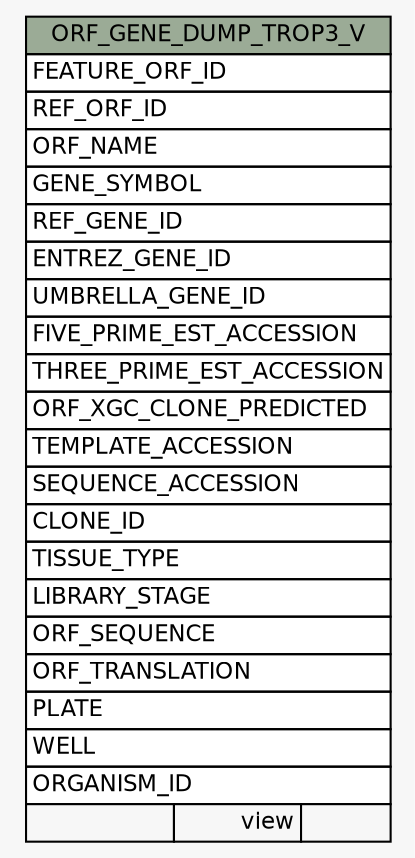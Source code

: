 // dot 2.38.0 on Windows 10 10.0
// SchemaSpy rev Unknown
digraph "ORF_GENE_DUMP_TROP3_V" {
  graph [
    rankdir="RL"
    bgcolor="#f7f7f7"
    nodesep="0.18"
    ranksep="0.46"
    fontname="Helvetica"
    fontsize="11"
  ];
  node [
    fontname="Helvetica"
    fontsize="11"
    shape="plaintext"
  ];
  edge [
    arrowsize="0.8"
  ];
  "ORF_GENE_DUMP_TROP3_V" [
    label=<
    <TABLE BORDER="0" CELLBORDER="1" CELLSPACING="0" BGCOLOR="#ffffff">
      <TR><TD COLSPAN="3" BGCOLOR="#9bab96" ALIGN="CENTER">ORF_GENE_DUMP_TROP3_V</TD></TR>
      <TR><TD PORT="FEATURE_ORF_ID" COLSPAN="3" ALIGN="LEFT">FEATURE_ORF_ID</TD></TR>
      <TR><TD PORT="REF_ORF_ID" COLSPAN="3" ALIGN="LEFT">REF_ORF_ID</TD></TR>
      <TR><TD PORT="ORF_NAME" COLSPAN="3" ALIGN="LEFT">ORF_NAME</TD></TR>
      <TR><TD PORT="GENE_SYMBOL" COLSPAN="3" ALIGN="LEFT">GENE_SYMBOL</TD></TR>
      <TR><TD PORT="REF_GENE_ID" COLSPAN="3" ALIGN="LEFT">REF_GENE_ID</TD></TR>
      <TR><TD PORT="ENTREZ_GENE_ID" COLSPAN="3" ALIGN="LEFT">ENTREZ_GENE_ID</TD></TR>
      <TR><TD PORT="UMBRELLA_GENE_ID" COLSPAN="3" ALIGN="LEFT">UMBRELLA_GENE_ID</TD></TR>
      <TR><TD PORT="FIVE_PRIME_EST_ACCESSION" COLSPAN="3" ALIGN="LEFT">FIVE_PRIME_EST_ACCESSION</TD></TR>
      <TR><TD PORT="THREE_PRIME_EST_ACCESSION" COLSPAN="3" ALIGN="LEFT">THREE_PRIME_EST_ACCESSION</TD></TR>
      <TR><TD PORT="ORF_XGC_CLONE_PREDICTED" COLSPAN="3" ALIGN="LEFT">ORF_XGC_CLONE_PREDICTED</TD></TR>
      <TR><TD PORT="TEMPLATE_ACCESSION" COLSPAN="3" ALIGN="LEFT">TEMPLATE_ACCESSION</TD></TR>
      <TR><TD PORT="SEQUENCE_ACCESSION" COLSPAN="3" ALIGN="LEFT">SEQUENCE_ACCESSION</TD></TR>
      <TR><TD PORT="CLONE_ID" COLSPAN="3" ALIGN="LEFT">CLONE_ID</TD></TR>
      <TR><TD PORT="TISSUE_TYPE" COLSPAN="3" ALIGN="LEFT">TISSUE_TYPE</TD></TR>
      <TR><TD PORT="LIBRARY_STAGE" COLSPAN="3" ALIGN="LEFT">LIBRARY_STAGE</TD></TR>
      <TR><TD PORT="ORF_SEQUENCE" COLSPAN="3" ALIGN="LEFT">ORF_SEQUENCE</TD></TR>
      <TR><TD PORT="ORF_TRANSLATION" COLSPAN="3" ALIGN="LEFT">ORF_TRANSLATION</TD></TR>
      <TR><TD PORT="PLATE" COLSPAN="3" ALIGN="LEFT">PLATE</TD></TR>
      <TR><TD PORT="WELL" COLSPAN="3" ALIGN="LEFT">WELL</TD></TR>
      <TR><TD PORT="ORGANISM_ID" COLSPAN="3" ALIGN="LEFT">ORGANISM_ID</TD></TR>
      <TR><TD ALIGN="LEFT" BGCOLOR="#f7f7f7">  </TD><TD ALIGN="RIGHT" BGCOLOR="#f7f7f7">view</TD><TD ALIGN="RIGHT" BGCOLOR="#f7f7f7">  </TD></TR>
    </TABLE>>
    URL="tables/ORF_GENE_DUMP_TROP3_V.html"
    tooltip="ORF_GENE_DUMP_TROP3_V"
  ];
}
